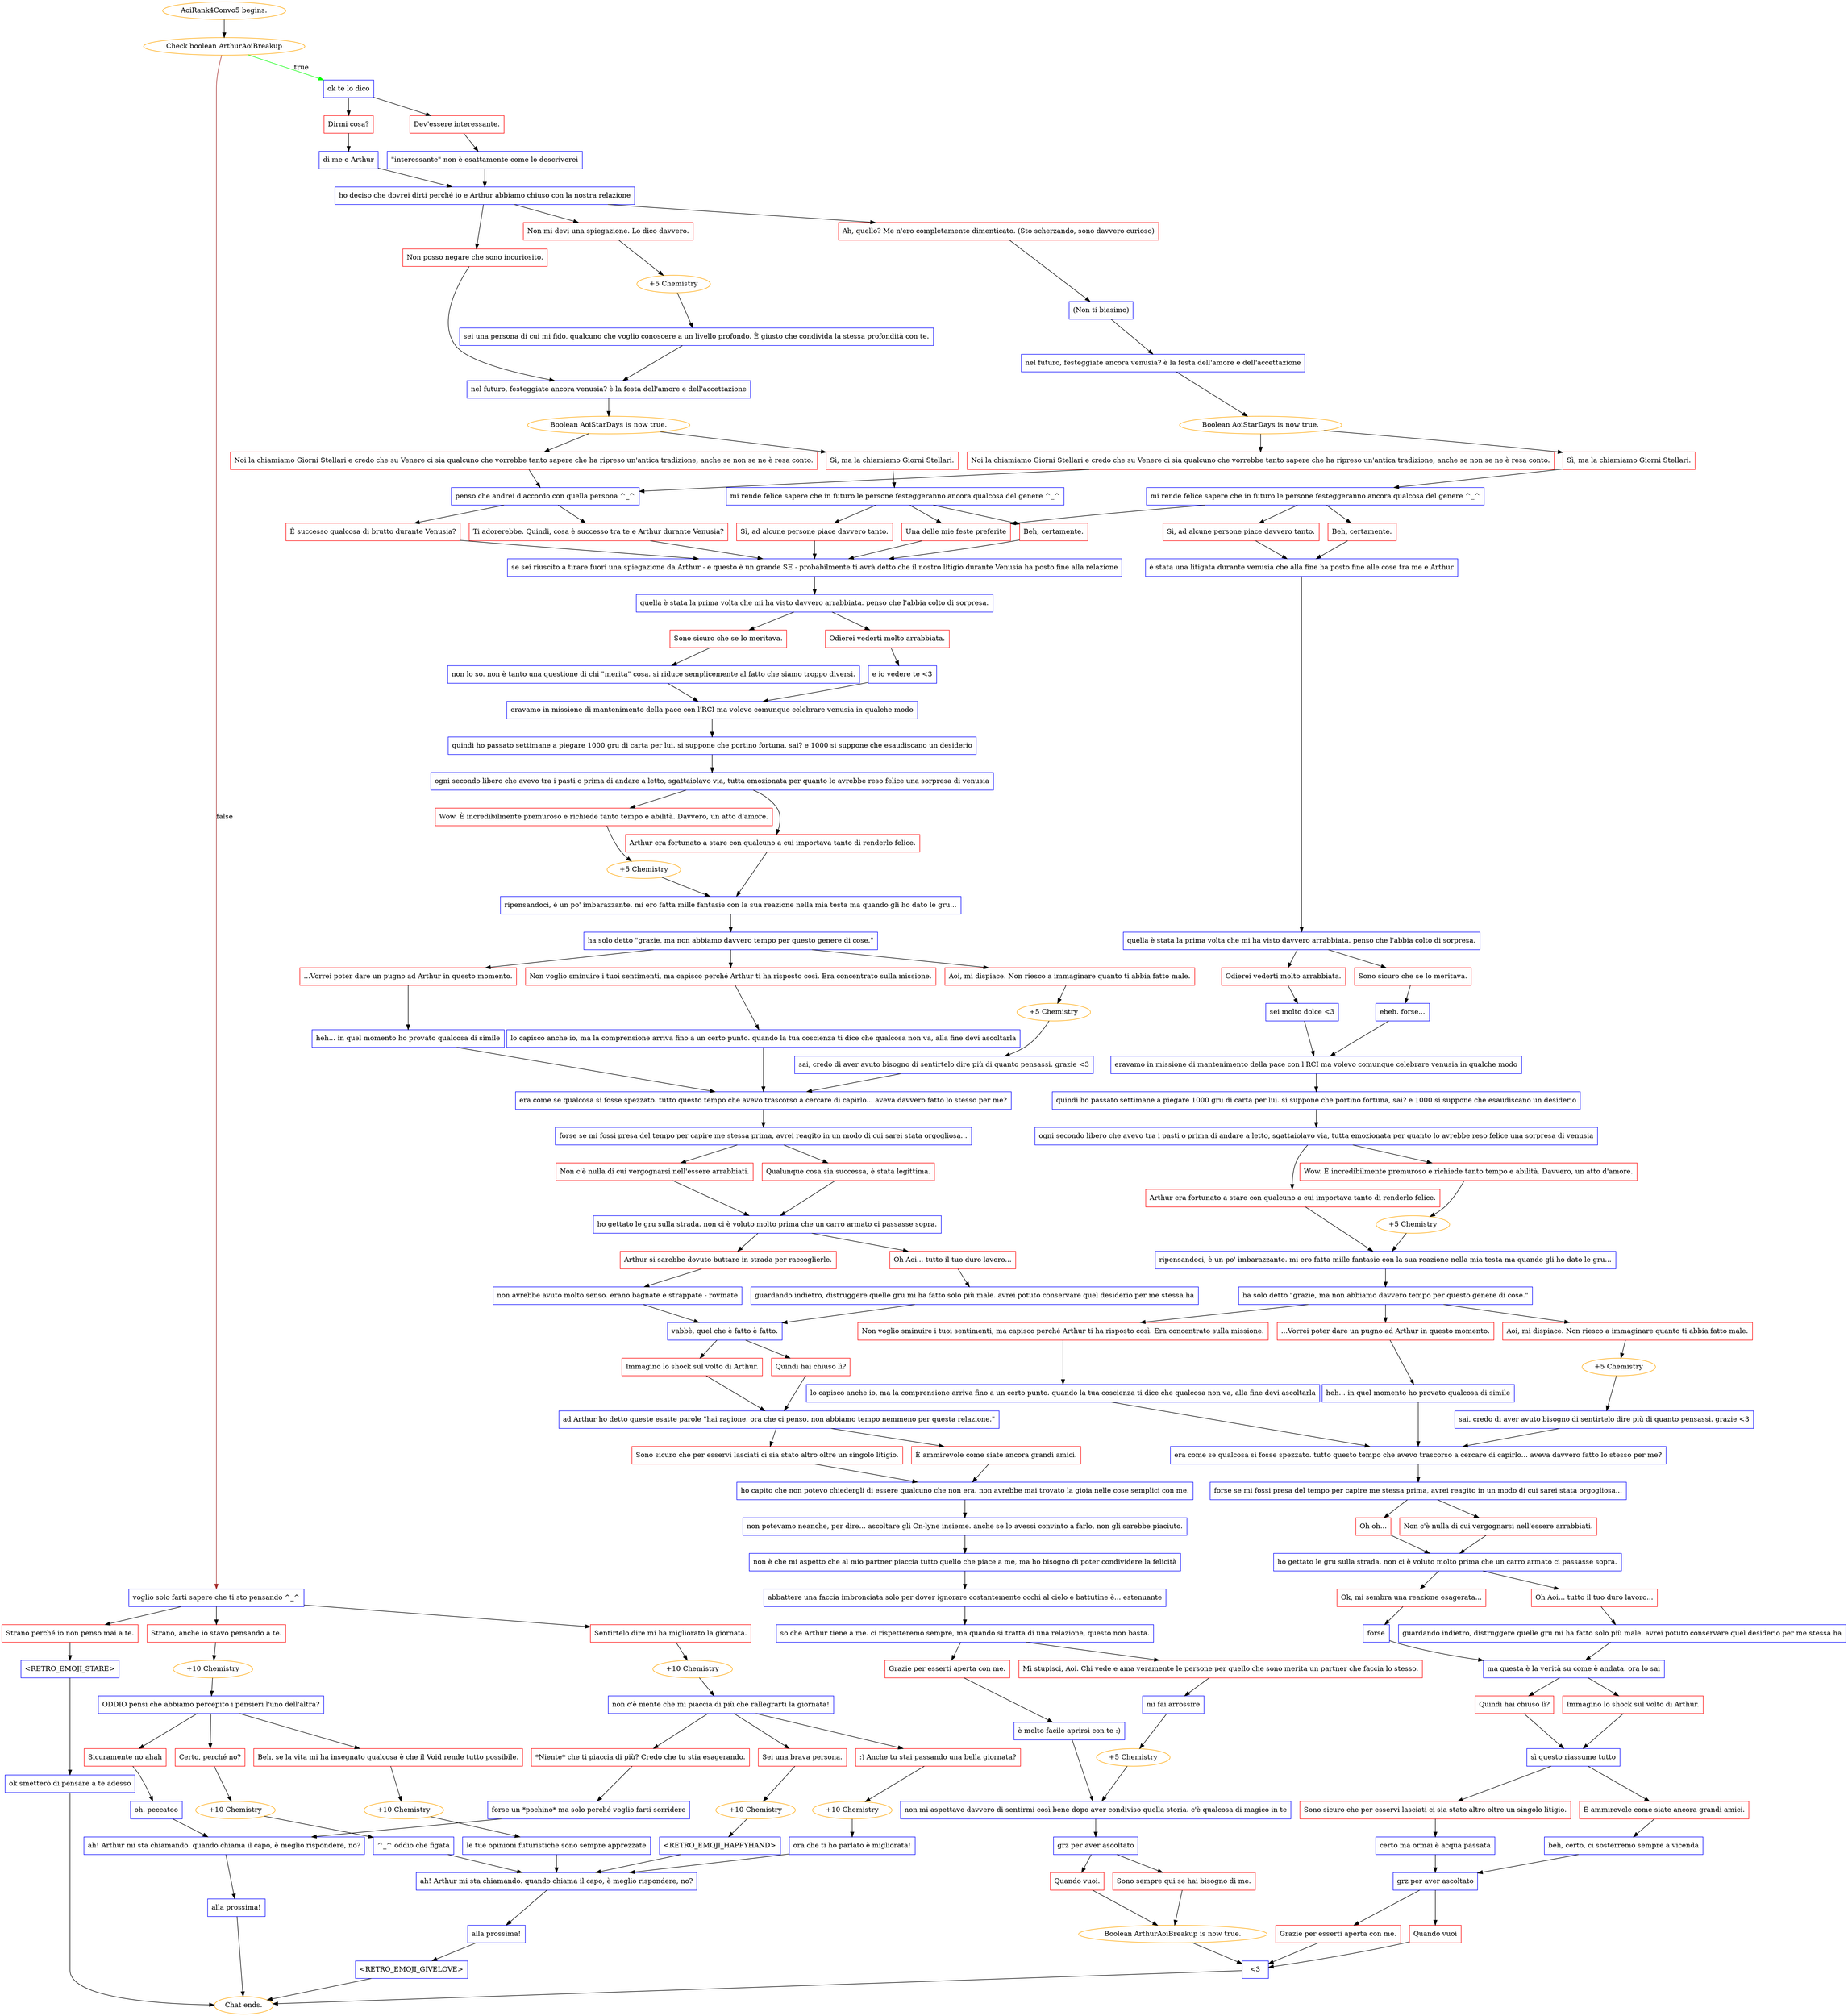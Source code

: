 digraph {
	"AoiRank4Convo5 begins." [color=orange];
		"AoiRank4Convo5 begins." -> j978891915;
	j978891915 [label="Check boolean ArthurAoiBreakup",color=orange];
		j978891915 -> j2649926196 [label=true,color=green];
		j978891915 -> j354685932 [label=false,color=brown];
	j2649926196 [label="ok te lo dico",shape=box,color=blue];
		j2649926196 -> j16419295;
		j2649926196 -> j2421571174;
	j354685932 [label="voglio solo farti sapere che ti sto pensando ^_^",shape=box,color=blue];
		j354685932 -> j3028173894;
		j354685932 -> j2263786809;
		j354685932 -> j885262303;
	j16419295 [label="Dirmi cosa?",shape=box,color=red];
		j16419295 -> j1045388804;
	j2421571174 [label="Dev'essere interessante.",shape=box,color=red];
		j2421571174 -> j2114700314;
	j3028173894 [label="Sentirtelo dire mi ha migliorato la giornata.",shape=box,color=red];
		j3028173894 -> j1724374797;
	j2263786809 [label="Strano, anche io stavo pensando a te.",shape=box,color=red];
		j2263786809 -> j1001207759;
	j885262303 [label="Strano perché io non penso mai a te.",shape=box,color=red];
		j885262303 -> j3465070686;
	j1045388804 [label="di me e Arthur",shape=box,color=blue];
		j1045388804 -> j565666774;
	j2114700314 [label="\"interessante\" non è esattamente come lo descriverei",shape=box,color=blue];
		j2114700314 -> j565666774;
	j1724374797 [label="+10 Chemistry",color=orange];
		j1724374797 -> j3822723781;
	j1001207759 [label="+10 Chemistry",color=orange];
		j1001207759 -> j402381195;
	j3465070686 [label="<RETRO_EMOJI_STARE>",shape=box,color=blue];
		j3465070686 -> j2463065185;
	j565666774 [label="ho deciso che dovrei dirti perché io e Arthur abbiamo chiuso con la nostra relazione",shape=box,color=blue];
		j565666774 -> j3409971737;
		j565666774 -> j384980984;
		j565666774 -> j1452377977;
	j3822723781 [label="non c'è niente che mi piaccia di più che rallegrarti la giornata!",shape=box,color=blue];
		j3822723781 -> j1577950546;
		j3822723781 -> j492468430;
		j3822723781 -> j4141132911;
	j402381195 [label="ODDIO pensi che abbiamo percepito i pensieri l'uno dell'altra?",shape=box,color=blue];
		j402381195 -> j1856238771;
		j402381195 -> j679066140;
		j402381195 -> j3790064171;
	j2463065185 [label="ok smetterò di pensare a te adesso",shape=box,color=blue];
		j2463065185 -> "Chat ends.";
	j3409971737 [label="Non mi devi una spiegazione. Lo dico davvero.",shape=box,color=red];
		j3409971737 -> j2038908914;
	j384980984 [label="Non posso negare che sono incuriosito.",shape=box,color=red];
		j384980984 -> j1968114181;
	j1452377977 [label="Ah, quello? Me n'ero completamente dimenticato. (Sto scherzando, sono davvero curioso)",shape=box,color=red];
		j1452377977 -> j3322496061;
	j1577950546 [label="Sei una brava persona.",shape=box,color=red];
		j1577950546 -> j218846879;
	j492468430 [label=":) Anche tu stai passando una bella giornata?",shape=box,color=red];
		j492468430 -> j1482357096;
	j4141132911 [label="*Niente* che ti piaccia di più? Credo che tu stia esagerando.",shape=box,color=red];
		j4141132911 -> j1540522423;
	j1856238771 [label="Sicuramente no ahah",shape=box,color=red];
		j1856238771 -> j383277226;
	j679066140 [label="Beh, se la vita mi ha insegnato qualcosa è che il Void rende tutto possibile.",shape=box,color=red];
		j679066140 -> j2700272637;
	j3790064171 [label="Certo, perché no?",shape=box,color=red];
		j3790064171 -> j1068742449;
	"Chat ends." [color=orange];
	j2038908914 [label="+5 Chemistry",color=orange];
		j2038908914 -> j528640782;
	j1968114181 [label="nel futuro, festeggiate ancora venusia? è la festa dell'amore e dell'accettazione",shape=box,color=blue];
		j1968114181 -> j2673493295;
	j3322496061 [label="(Non ti biasimo)",shape=box,color=blue];
		j3322496061 -> j2274406024;
	j218846879 [label="+10 Chemistry",color=orange];
		j218846879 -> j3788946329;
	j1482357096 [label="+10 Chemistry",color=orange];
		j1482357096 -> j2668853996;
	j1540522423 [label="forse un *pochino* ma solo perché voglio farti sorridere",shape=box,color=blue];
		j1540522423 -> j2555998113;
	j383277226 [label="oh. peccatoo",shape=box,color=blue];
		j383277226 -> j2555998113;
	j2700272637 [label="+10 Chemistry",color=orange];
		j2700272637 -> j1725788080;
	j1068742449 [label="+10 Chemistry",color=orange];
		j1068742449 -> j975449639;
	j528640782 [label="sei una persona di cui mi fido, qualcuno che voglio conoscere a un livello profondo. È giusto che condivida la stessa profondità con te.",shape=box,color=blue];
		j528640782 -> j1968114181;
	j2673493295 [label="Boolean AoiStarDays is now true.",color=orange];
		j2673493295 -> j2330269576;
		j2673493295 -> j3089748793;
	j2274406024 [label="nel futuro, festeggiate ancora venusia? è la festa dell'amore e dell'accettazione",shape=box,color=blue];
		j2274406024 -> j3531613683;
	j3788946329 [label="<RETRO_EMOJI_HAPPYHAND>",shape=box,color=blue];
		j3788946329 -> j1401948178;
	j2668853996 [label="ora che ti ho parlato è migliorata!",shape=box,color=blue];
		j2668853996 -> j1401948178;
	j2555998113 [label="ah! Arthur mi sta chiamando. quando chiama il capo, è meglio rispondere, no?",shape=box,color=blue];
		j2555998113 -> j3514549363;
	j1725788080 [label="le tue opinioni futuristiche sono sempre apprezzate",shape=box,color=blue];
		j1725788080 -> j1401948178;
	j975449639 [label="^_^ oddio che figata",shape=box,color=blue];
		j975449639 -> j1401948178;
	j2330269576 [label="Sì, ma la chiamiamo Giorni Stellari.",shape=box,color=red];
		j2330269576 -> j1144637755;
	j3089748793 [label="Noi la chiamiamo Giorni Stellari e credo che su Venere ci sia qualcuno che vorrebbe tanto sapere che ha ripreso un'antica tradizione, anche se non se ne è resa conto.",shape=box,color=red];
		j3089748793 -> j3576846631;
	j3531613683 [label="Boolean AoiStarDays is now true.",color=orange];
		j3531613683 -> j2035315807;
		j3531613683 -> j3588951739;
	j1401948178 [label="ah! Arthur mi sta chiamando. quando chiama il capo, è meglio rispondere, no?",shape=box,color=blue];
		j1401948178 -> j279596245;
	j3514549363 [label="alla prossima!",shape=box,color=blue];
		j3514549363 -> "Chat ends.";
	j1144637755 [label="mi rende felice sapere che in futuro le persone festeggeranno ancora qualcosa del genere ^_^",shape=box,color=blue];
		j1144637755 -> j418471405;
		j1144637755 -> j3682208887;
		j1144637755 -> j3733160766;
	j3576846631 [label="penso che andrei d'accordo con quella persona ^_^",shape=box,color=blue];
		j3576846631 -> j2262719751;
		j3576846631 -> j3666960158;
	j2035315807 [label="Sì, ma la chiamiamo Giorni Stellari.",shape=box,color=red];
		j2035315807 -> j1402061006;
	j3588951739 [label="Noi la chiamiamo Giorni Stellari e credo che su Venere ci sia qualcuno che vorrebbe tanto sapere che ha ripreso un'antica tradizione, anche se non se ne è resa conto.",shape=box,color=red];
		j3588951739 -> j3576846631;
	j279596245 [label="alla prossima!",shape=box,color=blue];
		j279596245 -> j3455463371;
	j418471405 [label="Beh, certamente.",shape=box,color=red];
		j418471405 -> j1659075186;
	j3682208887 [label="Sì, ad alcune persone piace davvero tanto.",shape=box,color=red];
		j3682208887 -> j1659075186;
	j3733160766 [label="Una delle mie feste preferite",shape=box,color=red];
		j3733160766 -> j1659075186;
	j2262719751 [label="Ti adorerebbe. Quindi, cosa è successo tra te e Arthur durante Venusia?",shape=box,color=red];
		j2262719751 -> j1659075186;
	j3666960158 [label="È successo qualcosa di brutto durante Venusia?",shape=box,color=red];
		j3666960158 -> j1659075186;
	j1402061006 [label="mi rende felice sapere che in futuro le persone festeggeranno ancora qualcosa del genere ^_^",shape=box,color=blue];
		j1402061006 -> j3733160766;
		j1402061006 -> j4278221223;
		j1402061006 -> j387081879;
	j3455463371 [label="<RETRO_EMOJI_GIVELOVE>",shape=box,color=blue];
		j3455463371 -> "Chat ends.";
	j1659075186 [label="se sei riuscito a tirare fuori una spiegazione da Arthur - e questo è un grande SE - probabilmente ti avrà detto che il nostro litigio durante Venusia ha posto fine alla relazione",shape=box,color=blue];
		j1659075186 -> j3753070103;
	j4278221223 [label="Sì, ad alcune persone piace davvero tanto.",shape=box,color=red];
		j4278221223 -> j826689736;
	j387081879 [label="Beh, certamente.",shape=box,color=red];
		j387081879 -> j826689736;
	j3753070103 [label="quella è stata la prima volta che mi ha visto davvero arrabbiata. penso che l'abbia colto di sorpresa.",shape=box,color=blue];
		j3753070103 -> j869280370;
		j3753070103 -> j1840686286;
	j826689736 [label="è stata una litigata durante venusia che alla fine ha posto fine alle cose tra me e Arthur",shape=box,color=blue];
		j826689736 -> j3299871452;
	j869280370 [label="Odierei vederti molto arrabbiata.",shape=box,color=red];
		j869280370 -> j1970371464;
	j1840686286 [label="Sono sicuro che se lo meritava.",shape=box,color=red];
		j1840686286 -> j2323989250;
	j3299871452 [label="quella è stata la prima volta che mi ha visto davvero arrabbiata. penso che l'abbia colto di sorpresa.",shape=box,color=blue];
		j3299871452 -> j3348647995;
		j3299871452 -> j1189382240;
	j1970371464 [label="e io vedere te <3",shape=box,color=blue];
		j1970371464 -> j2273106621;
	j2323989250 [label="non lo so. non è tanto una questione di chi \"merita\" cosa. si riduce semplicemente al fatto che siamo troppo diversi.",shape=box,color=blue];
		j2323989250 -> j2273106621;
	j3348647995 [label="Odierei vederti molto arrabbiata.",shape=box,color=red];
		j3348647995 -> j2693370698;
	j1189382240 [label="Sono sicuro che se lo meritava.",shape=box,color=red];
		j1189382240 -> j1567773027;
	j2273106621 [label="eravamo in missione di mantenimento della pace con l'RCI ma volevo comunque celebrare venusia in qualche modo",shape=box,color=blue];
		j2273106621 -> j2332052900;
	j2693370698 [label="sei molto dolce <3",shape=box,color=blue];
		j2693370698 -> j1135794370;
	j1567773027 [label="eheh. forse...",shape=box,color=blue];
		j1567773027 -> j1135794370;
	j2332052900 [label="quindi ho passato settimane a piegare 1000 gru di carta per lui. si suppone che portino fortuna, sai? e 1000 si suppone che esaudiscano un desiderio",shape=box,color=blue];
		j2332052900 -> j3542242115;
	j1135794370 [label="eravamo in missione di mantenimento della pace con l'RCI ma volevo comunque celebrare venusia in qualche modo",shape=box,color=blue];
		j1135794370 -> j4279056308;
	j3542242115 [label="ogni secondo libero che avevo tra i pasti o prima di andare a letto, sgattaiolavo via, tutta emozionata per quanto lo avrebbe reso felice una sorpresa di venusia",shape=box,color=blue];
		j3542242115 -> j699038866;
		j3542242115 -> j2936055707;
	j4279056308 [label="quindi ho passato settimane a piegare 1000 gru di carta per lui. si suppone che portino fortuna, sai? e 1000 si suppone che esaudiscano un desiderio",shape=box,color=blue];
		j4279056308 -> j1505722095;
	j699038866 [label="Wow. È incredibilmente premuroso e richiede tanto tempo e abilità. Davvero, un atto d'amore.",shape=box,color=red];
		j699038866 -> j3640946145;
	j2936055707 [label="Arthur era fortunato a stare con qualcuno a cui importava tanto di renderlo felice.",shape=box,color=red];
		j2936055707 -> j1815989897;
	j1505722095 [label="ogni secondo libero che avevo tra i pasti o prima di andare a letto, sgattaiolavo via, tutta emozionata per quanto lo avrebbe reso felice una sorpresa di venusia",shape=box,color=blue];
		j1505722095 -> j379572965;
		j1505722095 -> j2658305959;
	j3640946145 [label="+5 Chemistry",color=orange];
		j3640946145 -> j1815989897;
	j1815989897 [label="ripensandoci, è un po' imbarazzante. mi ero fatta mille fantasie con la sua reazione nella mia testa ma quando gli ho dato le gru...",shape=box,color=blue];
		j1815989897 -> j3961232446;
	j379572965 [label="Wow. È incredibilmente premuroso e richiede tanto tempo e abilità. Davvero, un atto d'amore.",shape=box,color=red];
		j379572965 -> j2246625447;
	j2658305959 [label="Arthur era fortunato a stare con qualcuno a cui importava tanto di renderlo felice.",shape=box,color=red];
		j2658305959 -> j1822342147;
	j3961232446 [label="ha solo detto \"grazie, ma non abbiamo davvero tempo per questo genere di cose.\"",shape=box,color=blue];
		j3961232446 -> j669221473;
		j3961232446 -> j3564037382;
		j3961232446 -> j3475894004;
	j2246625447 [label="+5 Chemistry",color=orange];
		j2246625447 -> j1822342147;
	j1822342147 [label="ripensandoci, è un po' imbarazzante. mi ero fatta mille fantasie con la sua reazione nella mia testa ma quando gli ho dato le gru...",shape=box,color=blue];
		j1822342147 -> j3037183790;
	j669221473 [label="...Vorrei poter dare un pugno ad Arthur in questo momento.",shape=box,color=red];
		j669221473 -> j2114829157;
	j3564037382 [label="Aoi, mi dispiace. Non riesco a immaginare quanto ti abbia fatto male.",shape=box,color=red];
		j3564037382 -> j2300198870;
	j3475894004 [label="Non voglio sminuire i tuoi sentimenti, ma capisco perché Arthur ti ha risposto così. Era concentrato sulla missione.",shape=box,color=red];
		j3475894004 -> j3685248724;
	j3037183790 [label="ha solo detto \"grazie, ma non abbiamo davvero tempo per questo genere di cose.\"",shape=box,color=blue];
		j3037183790 -> j1020125106;
		j3037183790 -> j928524099;
		j3037183790 -> j4207881129;
	j2114829157 [label="heh... in quel momento ho provato qualcosa di simile",shape=box,color=blue];
		j2114829157 -> j3426733508;
	j2300198870 [label="+5 Chemistry",color=orange];
		j2300198870 -> j2660573544;
	j3685248724 [label="lo capisco anche io, ma la comprensione arriva fino a un certo punto. quando la tua coscienza ti dice che qualcosa non va, alla fine devi ascoltarla",shape=box,color=blue];
		j3685248724 -> j3426733508;
	j1020125106 [label="Non voglio sminuire i tuoi sentimenti, ma capisco perché Arthur ti ha risposto così. Era concentrato sulla missione.",shape=box,color=red];
		j1020125106 -> j1482418257;
	j928524099 [label="Aoi, mi dispiace. Non riesco a immaginare quanto ti abbia fatto male.",shape=box,color=red];
		j928524099 -> j462285931;
	j4207881129 [label="...Vorrei poter dare un pugno ad Arthur in questo momento.",shape=box,color=red];
		j4207881129 -> j2791083030;
	j3426733508 [label="era come se qualcosa si fosse spezzato. tutto questo tempo che avevo trascorso a cercare di capirlo... aveva davvero fatto lo stesso per me?",shape=box,color=blue];
		j3426733508 -> j2523471472;
	j2660573544 [label="sai, credo di aver avuto bisogno di sentirtelo dire più di quanto pensassi. grazie <3",shape=box,color=blue];
		j2660573544 -> j3426733508;
	j1482418257 [label="lo capisco anche io, ma la comprensione arriva fino a un certo punto. quando la tua coscienza ti dice che qualcosa non va, alla fine devi ascoltarla",shape=box,color=blue];
		j1482418257 -> j1529469898;
	j462285931 [label="+5 Chemistry",color=orange];
		j462285931 -> j4122398630;
	j2791083030 [label="heh... in quel momento ho provato qualcosa di simile",shape=box,color=blue];
		j2791083030 -> j1529469898;
	j2523471472 [label="forse se mi fossi presa del tempo per capire me stessa prima, avrei reagito in un modo di cui sarei stata orgogliosa...",shape=box,color=blue];
		j2523471472 -> j2505532130;
		j2523471472 -> j3368533151;
	j1529469898 [label="era come se qualcosa si fosse spezzato. tutto questo tempo che avevo trascorso a cercare di capirlo... aveva davvero fatto lo stesso per me?",shape=box,color=blue];
		j1529469898 -> j3293659958;
	j4122398630 [label="sai, credo di aver avuto bisogno di sentirtelo dire più di quanto pensassi. grazie <3",shape=box,color=blue];
		j4122398630 -> j1529469898;
	j2505532130 [label="Non c'è nulla di cui vergognarsi nell'essere arrabbiati.",shape=box,color=red];
		j2505532130 -> j186733567;
	j3368533151 [label="Qualunque cosa sia successa, è stata legittima.",shape=box,color=red];
		j3368533151 -> j186733567;
	j3293659958 [label="forse se mi fossi presa del tempo per capire me stessa prima, avrei reagito in un modo di cui sarei stata orgogliosa...",shape=box,color=blue];
		j3293659958 -> j2726723297;
		j3293659958 -> j1267635058;
	j186733567 [label="ho gettato le gru sulla strada. non ci è voluto molto prima che un carro armato ci passasse sopra.",shape=box,color=blue];
		j186733567 -> j385812308;
		j186733567 -> j3345699952;
	j2726723297 [label="Oh oh...",shape=box,color=red];
		j2726723297 -> j3892155662;
	j1267635058 [label="Non c'è nulla di cui vergognarsi nell'essere arrabbiati.",shape=box,color=red];
		j1267635058 -> j3892155662;
	j385812308 [label="Oh Aoi... tutto il tuo duro lavoro...",shape=box,color=red];
		j385812308 -> j4143710026;
	j3345699952 [label="Arthur si sarebbe dovuto buttare in strada per raccoglierle.",shape=box,color=red];
		j3345699952 -> j2566819613;
	j3892155662 [label="ho gettato le gru sulla strada. non ci è voluto molto prima che un carro armato ci passasse sopra.",shape=box,color=blue];
		j3892155662 -> j1621162675;
		j3892155662 -> j3146895539;
	j4143710026 [label="guardando indietro, distruggere quelle gru mi ha fatto solo più male. avrei potuto conservare quel desiderio per me stessa ha",shape=box,color=blue];
		j4143710026 -> j2781534890;
	j2566819613 [label="non avrebbe avuto molto senso. erano bagnate e strappate - rovinate",shape=box,color=blue];
		j2566819613 -> j2781534890;
	j1621162675 [label="Oh Aoi... tutto il tuo duro lavoro...",shape=box,color=red];
		j1621162675 -> j2141821097;
	j3146895539 [label="Ok, mi sembra una reazione esagerata...",shape=box,color=red];
		j3146895539 -> j1747480201;
	j2781534890 [label="vabbè, quel che è fatto è fatto.",shape=box,color=blue];
		j2781534890 -> j1871898772;
		j2781534890 -> j2521435346;
	j2141821097 [label="guardando indietro, distruggere quelle gru mi ha fatto solo più male. avrei potuto conservare quel desiderio per me stessa ha",shape=box,color=blue];
		j2141821097 -> j2016644619;
	j1747480201 [label="forse",shape=box,color=blue];
		j1747480201 -> j2016644619;
	j1871898772 [label="Quindi hai chiuso lì?",shape=box,color=red];
		j1871898772 -> j3673155133;
	j2521435346 [label="Immagino lo shock sul volto di Arthur.",shape=box,color=red];
		j2521435346 -> j3673155133;
	j2016644619 [label="ma questa è la verità su come è andata. ora lo sai",shape=box,color=blue];
		j2016644619 -> j350591701;
		j2016644619 -> j3256273873;
	j3673155133 [label="ad Arthur ho detto queste esatte parole \"hai ragione. ora che ci penso, non abbiamo tempo nemmeno per questa relazione.\"",shape=box,color=blue];
		j3673155133 -> j897509878;
		j3673155133 -> j2095629641;
	j350591701 [label="Quindi hai chiuso lì?",shape=box,color=red];
		j350591701 -> j2746126138;
	j3256273873 [label="Immagino lo shock sul volto di Arthur.",shape=box,color=red];
		j3256273873 -> j2746126138;
	j897509878 [label="È ammirevole come siate ancora grandi amici.",shape=box,color=red];
		j897509878 -> j1440153640;
	j2095629641 [label="Sono sicuro che per esservi lasciati ci sia stato altro oltre un singolo litigio.",shape=box,color=red];
		j2095629641 -> j1440153640;
	j2746126138 [label="sì questo riassume tutto",shape=box,color=blue];
		j2746126138 -> j848591123;
		j2746126138 -> j4186616251;
	j1440153640 [label="ho capito che non potevo chiedergli di essere qualcuno che non era. non avrebbe mai trovato la gioia nelle cose semplici con me.",shape=box,color=blue];
		j1440153640 -> j3118109722;
	j848591123 [label="È ammirevole come siate ancora grandi amici.",shape=box,color=red];
		j848591123 -> j1717290768;
	j4186616251 [label="Sono sicuro che per esservi lasciati ci sia stato altro oltre un singolo litigio.",shape=box,color=red];
		j4186616251 -> j2956685036;
	j3118109722 [label="non potevamo neanche, per dire... ascoltare gli On-lyne insieme. anche se lo avessi convinto a farlo, non gli sarebbe piaciuto.",shape=box,color=blue];
		j3118109722 -> j2080502773;
	j1717290768 [label="beh, certo, ci sosterremo sempre a vicenda",shape=box,color=blue];
		j1717290768 -> j4065509821;
	j2956685036 [label="certo ma ormai è acqua passata",shape=box,color=blue];
		j2956685036 -> j4065509821;
	j2080502773 [label="non è che mi aspetto che al mio partner piaccia tutto quello che piace a me, ma ho bisogno di poter condividere la felicità",shape=box,color=blue];
		j2080502773 -> j1345051478;
	j4065509821 [label="grz per aver ascoltato",shape=box,color=blue];
		j4065509821 -> j348805708;
		j4065509821 -> j1216653985;
	j1345051478 [label="abbattere una faccia imbronciata solo per dover ignorare costantemente occhi al cielo e battutine è... estenuante",shape=box,color=blue];
		j1345051478 -> j3803415700;
	j348805708 [label="Quando vuoi",shape=box,color=red];
		j348805708 -> j1841680728;
	j1216653985 [label="Grazie per esserti aperta con me.",shape=box,color=red];
		j1216653985 -> j1841680728;
	j3803415700 [label="so che Arthur tiene a me. ci rispetteremo sempre, ma quando si tratta di una relazione, questo non basta.",shape=box,color=blue];
		j3803415700 -> j3830482258;
		j3803415700 -> j1173051988;
	j1841680728 [label="<3",shape=box,color=blue];
		j1841680728 -> "Chat ends.";
	j3830482258 [label="Grazie per esserti aperta con me.",shape=box,color=red];
		j3830482258 -> j3624797217;
	j1173051988 [label="Mi stupisci, Aoi. Chi vede e ama veramente le persone per quello che sono merita un partner che faccia lo stesso.",shape=box,color=red];
		j1173051988 -> j1809961349;
	j3624797217 [label="è molto facile aprirsi con te :)",shape=box,color=blue];
		j3624797217 -> j1843702302;
	j1809961349 [label="mi fai arrossire",shape=box,color=blue];
		j1809961349 -> j3949425480;
	j1843702302 [label="non mi aspettavo davvero di sentirmi così bene dopo aver condiviso quella storia. c'è qualcosa di magico in te",shape=box,color=blue];
		j1843702302 -> j3482094673;
	j3949425480 [label="+5 Chemistry",color=orange];
		j3949425480 -> j1843702302;
	j3482094673 [label="grz per aver ascoltato",shape=box,color=blue];
		j3482094673 -> j1461165456;
		j3482094673 -> j2672053525;
	j1461165456 [label="Sono sempre qui se hai bisogno di me.",shape=box,color=red];
		j1461165456 -> j242659642;
	j2672053525 [label="Quando vuoi.",shape=box,color=red];
		j2672053525 -> j242659642;
	j242659642 [label="Boolean ArthurAoiBreakup is now true.",color=orange];
		j242659642 -> j1841680728;
}
